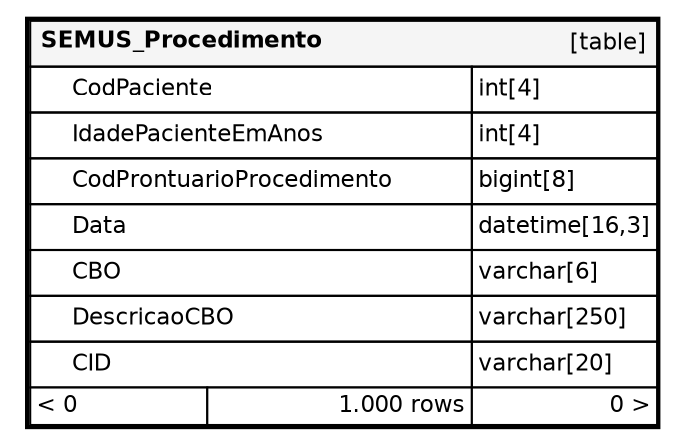 digraph "SEMUS_Procedimento" {
  graph [
    rankdir="RL"
    bgcolor="#ffffff"
    nodesep="0.18"
    ranksep="0.46"
    fontname="Helvetica"
    fontsize="11"
    ration="compress"
  ];
  node [
    fontname="Helvetica"
    fontsize="11"
    shape="plaintext"
  ];
  edge [
    arrowsize="0.8"
  ];
  "SEMUS_Procedimento" [
   label=<
    <TABLE BORDER="2" CELLBORDER="1" CELLSPACING="0" BGCOLOR="#ffffff">
      <TR><TD COLSPAN="4"  BGCOLOR="#f5f5f5"><TABLE BORDER="0" CELLSPACING="0"><TR><TD ALIGN="LEFT"><B>SEMUS_Procedimento</B></TD><TD ALIGN="RIGHT">[table]</TD></TR></TABLE></TD></TR>
      <TR><TD PORT="CodPaciente" COLSPAN="2" ALIGN="LEFT"><TABLE BORDER="0" CELLSPACING="0" ALIGN="LEFT"><TR ALIGN="LEFT"><TD ALIGN="LEFT" FIXEDSIZE="TRUE" WIDTH="15" HEIGHT="16"></TD><TD ALIGN="LEFT" FIXEDSIZE="TRUE" WIDTH="191" HEIGHT="16">CodPaciente</TD></TR></TABLE></TD><TD PORT="CodPaciente.type" ALIGN="LEFT">int[4]</TD></TR>
      <TR><TD PORT="IdadePacienteEmAnos" COLSPAN="2" ALIGN="LEFT"><TABLE BORDER="0" CELLSPACING="0" ALIGN="LEFT"><TR ALIGN="LEFT"><TD ALIGN="LEFT" FIXEDSIZE="TRUE" WIDTH="15" HEIGHT="16"></TD><TD ALIGN="LEFT" FIXEDSIZE="TRUE" WIDTH="191" HEIGHT="16">IdadePacienteEmAnos</TD></TR></TABLE></TD><TD PORT="IdadePacienteEmAnos.type" ALIGN="LEFT">int[4]</TD></TR>
      <TR><TD PORT="CodProntuarioProcedimento" COLSPAN="2" ALIGN="LEFT"><TABLE BORDER="0" CELLSPACING="0" ALIGN="LEFT"><TR ALIGN="LEFT"><TD ALIGN="LEFT" FIXEDSIZE="TRUE" WIDTH="15" HEIGHT="16"></TD><TD ALIGN="LEFT" FIXEDSIZE="TRUE" WIDTH="191" HEIGHT="16">CodProntuarioProcedimento</TD></TR></TABLE></TD><TD PORT="CodProntuarioProcedimento.type" ALIGN="LEFT">bigint[8]</TD></TR>
      <TR><TD PORT="Data" COLSPAN="2" ALIGN="LEFT"><TABLE BORDER="0" CELLSPACING="0" ALIGN="LEFT"><TR ALIGN="LEFT"><TD ALIGN="LEFT" FIXEDSIZE="TRUE" WIDTH="15" HEIGHT="16"></TD><TD ALIGN="LEFT" FIXEDSIZE="TRUE" WIDTH="191" HEIGHT="16">Data</TD></TR></TABLE></TD><TD PORT="Data.type" ALIGN="LEFT">datetime[16,3]</TD></TR>
      <TR><TD PORT="CBO" COLSPAN="2" ALIGN="LEFT"><TABLE BORDER="0" CELLSPACING="0" ALIGN="LEFT"><TR ALIGN="LEFT"><TD ALIGN="LEFT" FIXEDSIZE="TRUE" WIDTH="15" HEIGHT="16"></TD><TD ALIGN="LEFT" FIXEDSIZE="TRUE" WIDTH="191" HEIGHT="16">CBO</TD></TR></TABLE></TD><TD PORT="CBO.type" ALIGN="LEFT">varchar[6]</TD></TR>
      <TR><TD PORT="DescricaoCBO" COLSPAN="2" ALIGN="LEFT"><TABLE BORDER="0" CELLSPACING="0" ALIGN="LEFT"><TR ALIGN="LEFT"><TD ALIGN="LEFT" FIXEDSIZE="TRUE" WIDTH="15" HEIGHT="16"></TD><TD ALIGN="LEFT" FIXEDSIZE="TRUE" WIDTH="191" HEIGHT="16">DescricaoCBO</TD></TR></TABLE></TD><TD PORT="DescricaoCBO.type" ALIGN="LEFT">varchar[250]</TD></TR>
      <TR><TD PORT="CID" COLSPAN="2" ALIGN="LEFT"><TABLE BORDER="0" CELLSPACING="0" ALIGN="LEFT"><TR ALIGN="LEFT"><TD ALIGN="LEFT" FIXEDSIZE="TRUE" WIDTH="15" HEIGHT="16"></TD><TD ALIGN="LEFT" FIXEDSIZE="TRUE" WIDTH="191" HEIGHT="16">CID</TD></TR></TABLE></TD><TD PORT="CID.type" ALIGN="LEFT">varchar[20]</TD></TR>
      <TR><TD ALIGN="LEFT" BGCOLOR="#ffffff">&lt; 0</TD><TD ALIGN="RIGHT" BGCOLOR="#ffffff">1.000 rows</TD><TD ALIGN="RIGHT" BGCOLOR="#ffffff">0 &gt;</TD></TR>
    </TABLE>>
    URL="tables/SEMUS_Procedimento.html"
    target="_top"
    tooltip="SEMUS_Procedimento"
  ];
}
